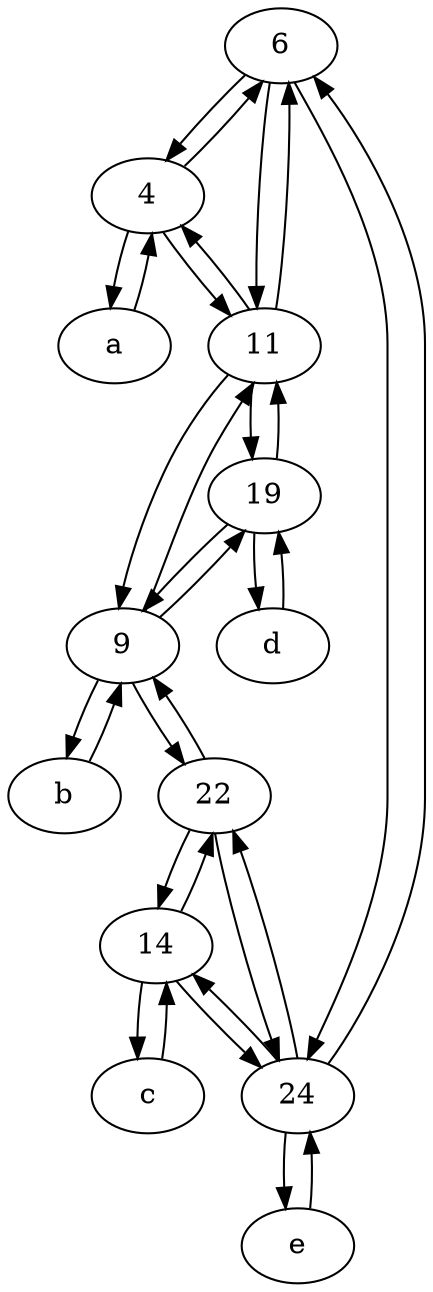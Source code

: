 digraph  {
	6;
	a [pos="40,10!"];
	c [pos="20,10!"];
	d [pos="20,30!"];
	4;
	b [pos="50,20!"];
	14;
	9;
	11;
	24;
	19;
	22;
	e [pos="30,50!"];
	22 -> 24;
	b -> 9;
	c -> 14;
	14 -> 22;
	11 -> 19;
	6 -> 4;
	9 -> b;
	4 -> 11;
	e -> 24;
	24 -> 6;
	22 -> 9;
	a -> 4;
	19 -> 9;
	22 -> 14;
	6 -> 11;
	4 -> a;
	11 -> 6;
	11 -> 9;
	9 -> 11;
	6 -> 24;
	d -> 19;
	19 -> d;
	9 -> 22;
	9 -> 19;
	24 -> 14;
	19 -> 11;
	14 -> c;
	14 -> 24;
	4 -> 6;
	11 -> 4;
	24 -> 22;
	24 -> e;

	}